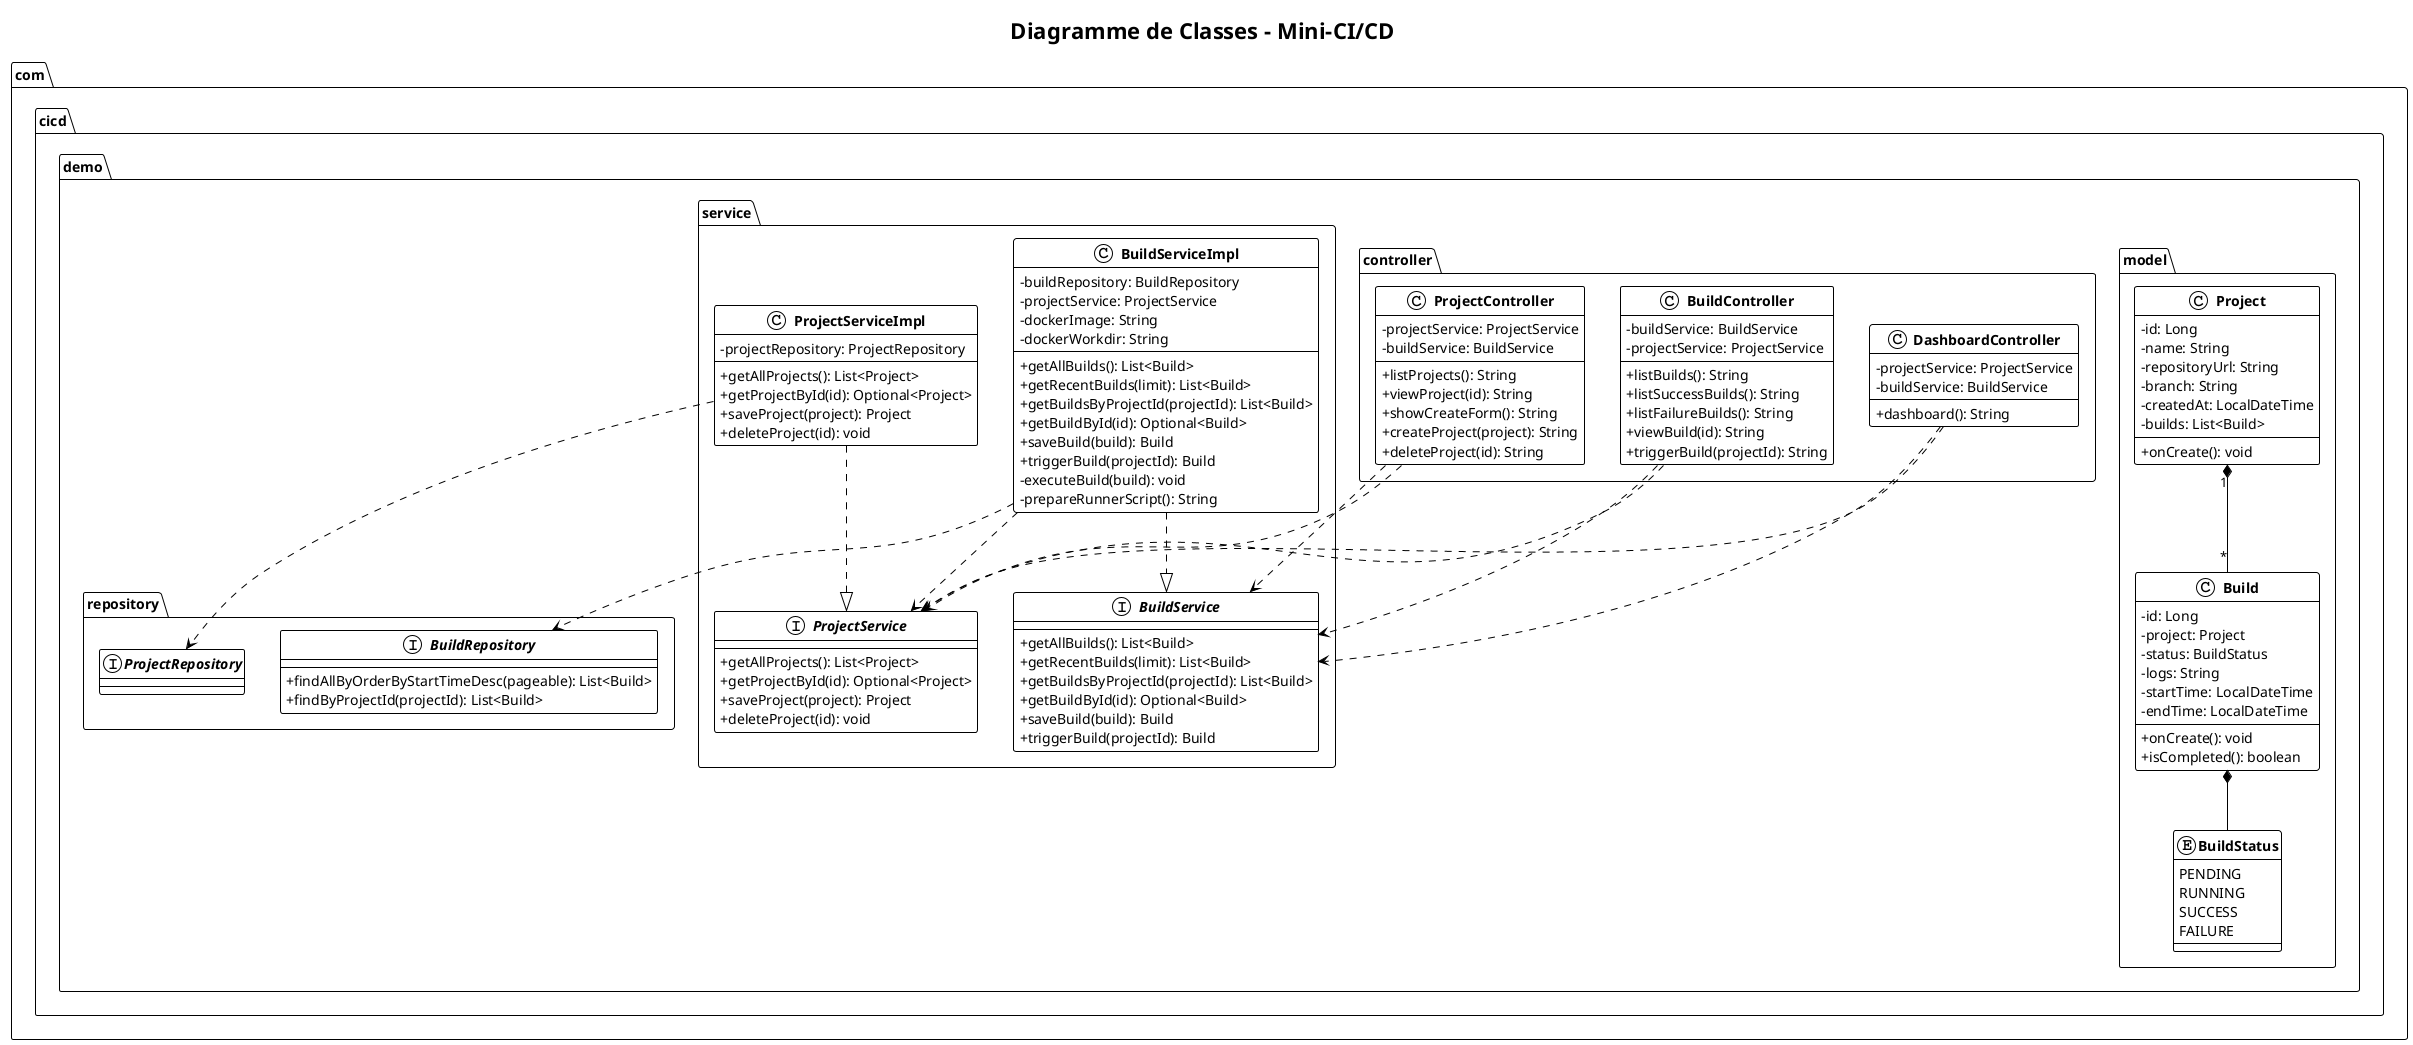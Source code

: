 @startuml
!theme plain
skinparam classAttributeIconSize 0
skinparam classFontStyle bold
title Diagramme de Classes - Mini-CI/CD

package "com.cicd.demo.model" {
  class Project {
    - id: Long
    - name: String
    - repositoryUrl: String
    - branch: String
    - createdAt: LocalDateTime
    - builds: List<Build>
    + onCreate(): void
  }

  class Build {
    - id: Long
    - project: Project
    - status: BuildStatus
    - logs: String
    - startTime: LocalDateTime
    - endTime: LocalDateTime
    + onCreate(): void
    + isCompleted(): boolean
  }

  enum BuildStatus {
    PENDING
    RUNNING
    SUCCESS
    FAILURE
  }
}

package "com.cicd.demo.controller" {
  class BuildController {
    - buildService: BuildService
    - projectService: ProjectService
    + listBuilds(): String
    + listSuccessBuilds(): String
    + listFailureBuilds(): String
    + viewBuild(id): String
    + triggerBuild(projectId): String
  }

  class ProjectController {
    - projectService: ProjectService
    - buildService: BuildService
    + listProjects(): String
    + viewProject(id): String
    + showCreateForm(): String
    + createProject(project): String
    + deleteProject(id): String
  }

  class DashboardController {
    - projectService: ProjectService
    - buildService: BuildService
    + dashboard(): String
  }
}

package "com.cicd.demo.service" {
  interface BuildService {
    + getAllBuilds(): List<Build>
    + getRecentBuilds(limit): List<Build>
    + getBuildsByProjectId(projectId): List<Build>
    + getBuildById(id): Optional<Build>
    + saveBuild(build): Build
    + triggerBuild(projectId): Build
  }

  class BuildServiceImpl {
    - buildRepository: BuildRepository
    - projectService: ProjectService
    - dockerImage: String
    - dockerWorkdir: String
    + getAllBuilds(): List<Build>
    + getRecentBuilds(limit): List<Build>
    + getBuildsByProjectId(projectId): List<Build>
    + getBuildById(id): Optional<Build>
    + saveBuild(build): Build
    + triggerBuild(projectId): Build
    - executeBuild(build): void
    - prepareRunnerScript(): String
  }

  interface ProjectService {
    + getAllProjects(): List<Project>
    + getProjectById(id): Optional<Project>
    + saveProject(project): Project
    + deleteProject(id): void
  }

  class ProjectServiceImpl {
    - projectRepository: ProjectRepository
    + getAllProjects(): List<Project>
    + getProjectById(id): Optional<Project>
    + saveProject(project): Project
    + deleteProject(id): void
  }
}

package "com.cicd.demo.repository" {
  interface BuildRepository {
    + findAllByOrderByStartTimeDesc(pageable): List<Build>
    + findByProjectId(projectId): List<Build>
  }

  interface ProjectRepository {
  }
}

Project "1" *-- "*" Build
Build *-- BuildStatus
BuildController ..> BuildService
BuildController ..> ProjectService
ProjectController ..> ProjectService
ProjectController ..> BuildService
DashboardController ..> ProjectService
DashboardController ..> BuildService
BuildServiceImpl ..|> BuildService
BuildServiceImpl ..> BuildRepository
BuildServiceImpl ..> ProjectService
ProjectServiceImpl ..|> ProjectService
ProjectServiceImpl ..> ProjectRepository
@enduml

